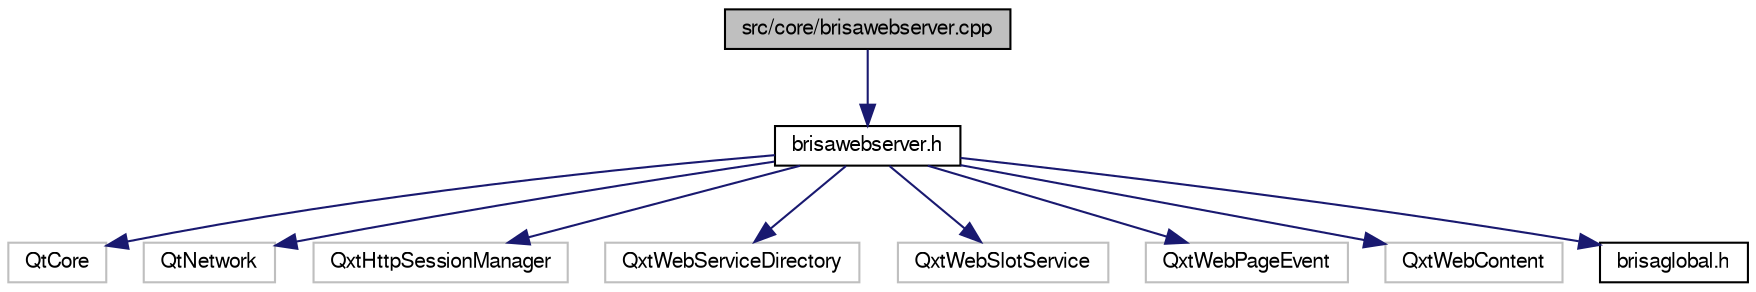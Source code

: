 digraph G
{
  bgcolor="transparent";
  edge [fontname="FreeSans",fontsize="10",labelfontname="FreeSans",labelfontsize="10"];
  node [fontname="FreeSans",fontsize="10",shape=record];
  Node1 [label="src/core/brisawebserver.cpp",height=0.2,width=0.4,color="black", fillcolor="grey75", style="filled" fontcolor="black"];
  Node1 -> Node2 [color="midnightblue",fontsize="10",style="solid"];
  Node2 [label="brisawebserver.h",height=0.2,width=0.4,color="black",URL="$brisawebserver_8h.html"];
  Node2 -> Node3 [color="midnightblue",fontsize="10",style="solid"];
  Node3 [label="QtCore",height=0.2,width=0.4,color="grey75"];
  Node2 -> Node4 [color="midnightblue",fontsize="10",style="solid"];
  Node4 [label="QtNetwork",height=0.2,width=0.4,color="grey75"];
  Node2 -> Node5 [color="midnightblue",fontsize="10",style="solid"];
  Node5 [label="QxtHttpSessionManager",height=0.2,width=0.4,color="grey75"];
  Node2 -> Node6 [color="midnightblue",fontsize="10",style="solid"];
  Node6 [label="QxtWebServiceDirectory",height=0.2,width=0.4,color="grey75"];
  Node2 -> Node7 [color="midnightblue",fontsize="10",style="solid"];
  Node7 [label="QxtWebSlotService",height=0.2,width=0.4,color="grey75"];
  Node2 -> Node8 [color="midnightblue",fontsize="10",style="solid"];
  Node8 [label="QxtWebPageEvent",height=0.2,width=0.4,color="grey75"];
  Node2 -> Node9 [color="midnightblue",fontsize="10",style="solid"];
  Node9 [label="QxtWebContent",height=0.2,width=0.4,color="grey75"];
  Node2 -> Node10 [color="midnightblue",fontsize="10",style="solid"];
  Node10 [label="brisaglobal.h",height=0.2,width=0.4,color="black",URL="$brisaglobal_8h.html"];
}
